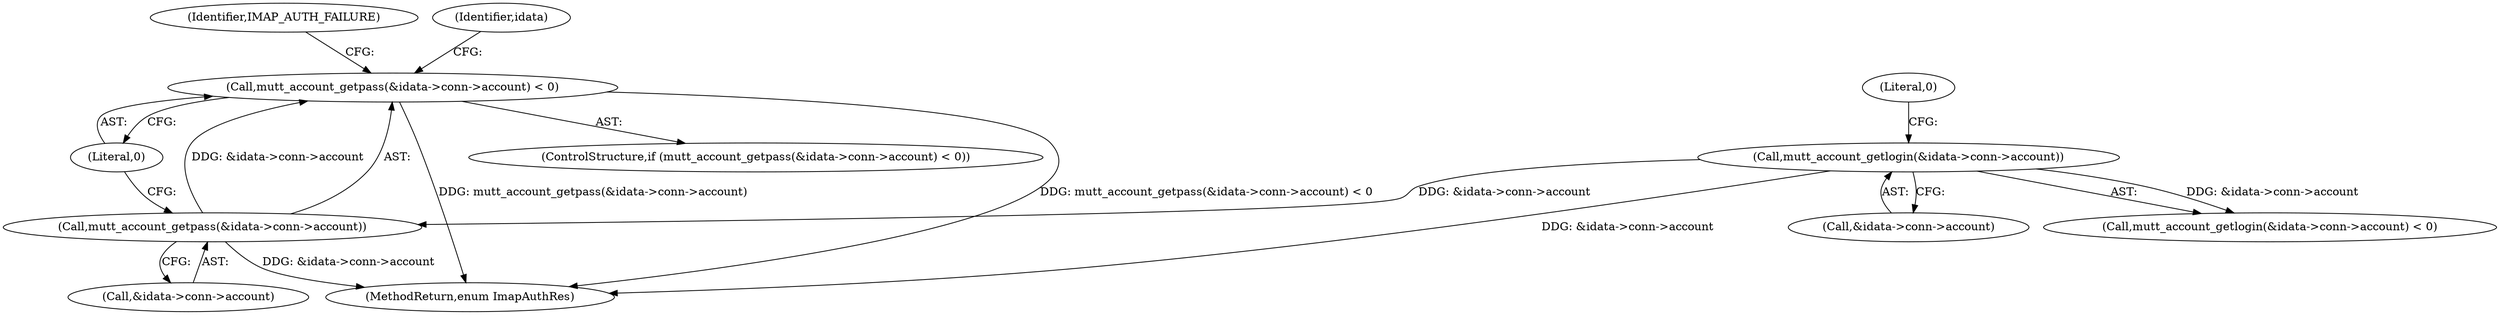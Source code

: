 digraph "0_neomutt_6f163e07ae68654d7ac5268cbb7565f6df79ad85@API" {
"1000139" [label="(Call,mutt_account_getpass(&idata->conn->account) < 0)"];
"1000140" [label="(Call,mutt_account_getpass(&idata->conn->account))"];
"1000128" [label="(Call,mutt_account_getlogin(&idata->conn->account))"];
"1000127" [label="(Call,mutt_account_getlogin(&idata->conn->account) < 0)"];
"1000129" [label="(Call,&idata->conn->account)"];
"1000135" [label="(Literal,0)"];
"1000149" [label="(Identifier,IMAP_AUTH_FAILURE)"];
"1000141" [label="(Call,&idata->conn->account)"];
"1000151" [label="(Identifier,idata)"];
"1000138" [label="(ControlStructure,if (mutt_account_getpass(&idata->conn->account) < 0))"];
"1000282" [label="(MethodReturn,enum ImapAuthRes)"];
"1000128" [label="(Call,mutt_account_getlogin(&idata->conn->account))"];
"1000140" [label="(Call,mutt_account_getpass(&idata->conn->account))"];
"1000147" [label="(Literal,0)"];
"1000139" [label="(Call,mutt_account_getpass(&idata->conn->account) < 0)"];
"1000139" -> "1000138"  [label="AST: "];
"1000139" -> "1000147"  [label="CFG: "];
"1000140" -> "1000139"  [label="AST: "];
"1000147" -> "1000139"  [label="AST: "];
"1000149" -> "1000139"  [label="CFG: "];
"1000151" -> "1000139"  [label="CFG: "];
"1000139" -> "1000282"  [label="DDG: mutt_account_getpass(&idata->conn->account) < 0"];
"1000139" -> "1000282"  [label="DDG: mutt_account_getpass(&idata->conn->account)"];
"1000140" -> "1000139"  [label="DDG: &idata->conn->account"];
"1000140" -> "1000141"  [label="CFG: "];
"1000141" -> "1000140"  [label="AST: "];
"1000147" -> "1000140"  [label="CFG: "];
"1000140" -> "1000282"  [label="DDG: &idata->conn->account"];
"1000128" -> "1000140"  [label="DDG: &idata->conn->account"];
"1000128" -> "1000127"  [label="AST: "];
"1000128" -> "1000129"  [label="CFG: "];
"1000129" -> "1000128"  [label="AST: "];
"1000135" -> "1000128"  [label="CFG: "];
"1000128" -> "1000282"  [label="DDG: &idata->conn->account"];
"1000128" -> "1000127"  [label="DDG: &idata->conn->account"];
}
